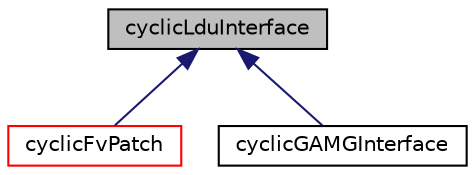digraph "cyclicLduInterface"
{
  bgcolor="transparent";
  edge [fontname="Helvetica",fontsize="10",labelfontname="Helvetica",labelfontsize="10"];
  node [fontname="Helvetica",fontsize="10",shape=record];
  Node0 [label="cyclicLduInterface",height=0.2,width=0.4,color="black", fillcolor="grey75", style="filled", fontcolor="black"];
  Node0 -> Node1 [dir="back",color="midnightblue",fontsize="10",style="solid",fontname="Helvetica"];
  Node1 [label="cyclicFvPatch",height=0.2,width=0.4,color="red",URL="$a23625.html",tooltip="Cyclic-plane patch. "];
  Node0 -> Node4 [dir="back",color="midnightblue",fontsize="10",style="solid",fontname="Helvetica"];
  Node4 [label="cyclicGAMGInterface",height=0.2,width=0.4,color="black",URL="$a28065.html",tooltip="GAMG agglomerated cyclic interface. "];
}
